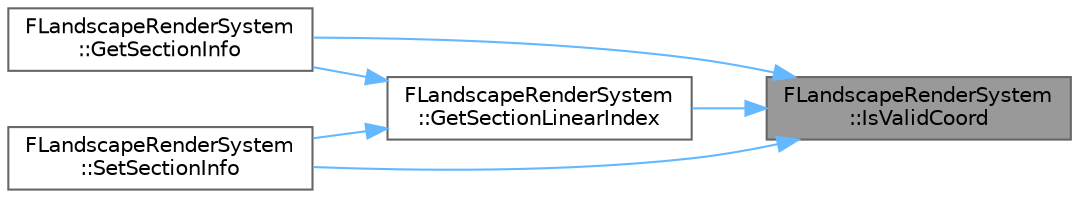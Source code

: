 digraph "FLandscapeRenderSystem::IsValidCoord"
{
 // INTERACTIVE_SVG=YES
 // LATEX_PDF_SIZE
  bgcolor="transparent";
  edge [fontname=Helvetica,fontsize=10,labelfontname=Helvetica,labelfontsize=10];
  node [fontname=Helvetica,fontsize=10,shape=box,height=0.2,width=0.4];
  rankdir="RL";
  Node1 [id="Node000001",label="FLandscapeRenderSystem\l::IsValidCoord",height=0.2,width=0.4,color="gray40", fillcolor="grey60", style="filled", fontcolor="black",tooltip=" "];
  Node1 -> Node2 [id="edge1_Node000001_Node000002",dir="back",color="steelblue1",style="solid",tooltip=" "];
  Node2 [id="Node000002",label="FLandscapeRenderSystem\l::GetSectionInfo",height=0.2,width=0.4,color="grey40", fillcolor="white", style="filled",URL="$dc/de6/structFLandscapeRenderSystem.html#a1b5e1ecfa042fee7a50234a2d88012a0",tooltip=" "];
  Node1 -> Node3 [id="edge2_Node000001_Node000003",dir="back",color="steelblue1",style="solid",tooltip=" "];
  Node3 [id="Node000003",label="FLandscapeRenderSystem\l::GetSectionLinearIndex",height=0.2,width=0.4,color="grey40", fillcolor="white", style="filled",URL="$dc/de6/structFLandscapeRenderSystem.html#a08695fffcd3e7ab418af2f5d938ff73f",tooltip=" "];
  Node3 -> Node2 [id="edge3_Node000003_Node000002",dir="back",color="steelblue1",style="solid",tooltip=" "];
  Node3 -> Node4 [id="edge4_Node000003_Node000004",dir="back",color="steelblue1",style="solid",tooltip=" "];
  Node4 [id="Node000004",label="FLandscapeRenderSystem\l::SetSectionInfo",height=0.2,width=0.4,color="grey40", fillcolor="white", style="filled",URL="$dc/de6/structFLandscapeRenderSystem.html#a57d9dd997d670377f96b9edf13ef5bc3",tooltip=" "];
  Node1 -> Node4 [id="edge5_Node000001_Node000004",dir="back",color="steelblue1",style="solid",tooltip=" "];
}
